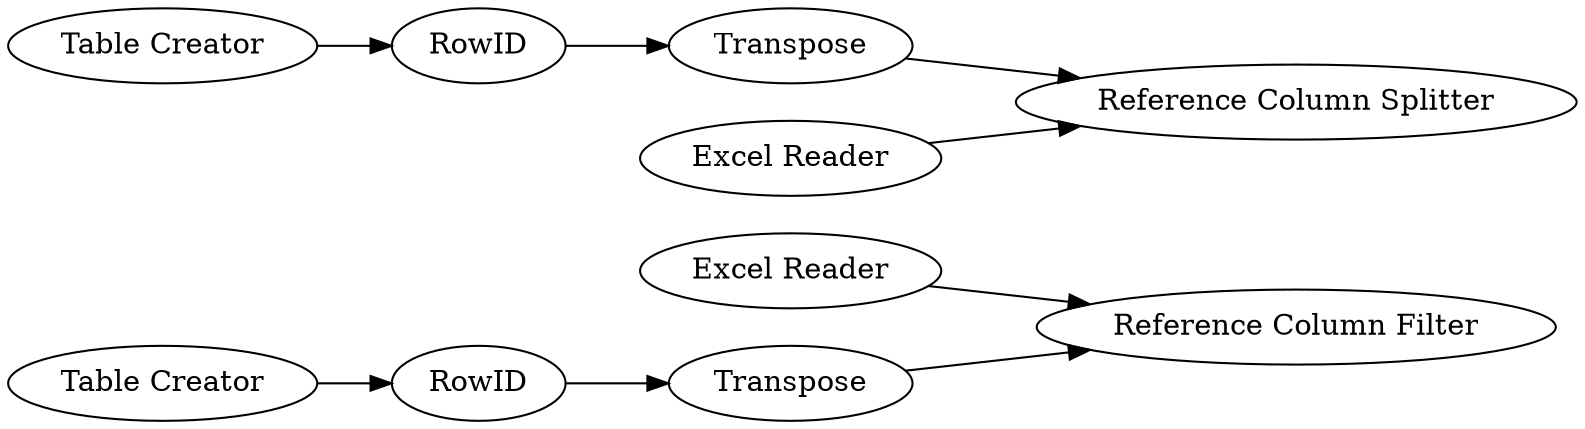 digraph {
	77 [label="Excel Reader"]
	135 [label=RowID]
	136 [label=Transpose]
	138 [label="Table Creator"]
	139 [label="Reference Column Filter"]
	140 [label="Reference Column Splitter"]
	141 [label="Table Creator"]
	142 [label=RowID]
	143 [label=Transpose]
	144 [label="Excel Reader"]
	77 -> 139
	135 -> 136
	136 -> 139
	138 -> 135
	141 -> 142
	142 -> 143
	143 -> 140
	144 -> 140
	rankdir=LR
}
